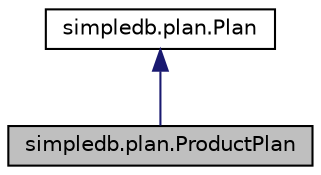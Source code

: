 digraph "simpledb.plan.ProductPlan"
{
  edge [fontname="Helvetica",fontsize="10",labelfontname="Helvetica",labelfontsize="10"];
  node [fontname="Helvetica",fontsize="10",shape=record];
  Node0 [label="simpledb.plan.ProductPlan",height=0.2,width=0.4,color="black", fillcolor="grey75", style="filled", fontcolor="black"];
  Node1 -> Node0 [dir="back",color="midnightblue",fontsize="10",style="solid",fontname="Helvetica"];
  Node1 [label="simpledb.plan.Plan",height=0.2,width=0.4,color="black", fillcolor="white", style="filled",URL="$interfacesimpledb_1_1plan_1_1Plan.html"];
}
